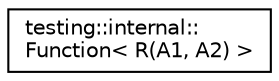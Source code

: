 digraph "Graphical Class Hierarchy"
{
  edge [fontname="Helvetica",fontsize="10",labelfontname="Helvetica",labelfontsize="10"];
  node [fontname="Helvetica",fontsize="10",shape=record];
  rankdir="LR";
  Node1 [label="testing::internal::\lFunction\< R(A1, A2) \>",height=0.2,width=0.4,color="black", fillcolor="white", style="filled",URL="$structtesting_1_1internal_1_1_function.html"];
}
